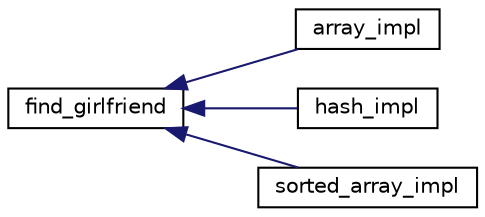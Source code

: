 digraph "Graphical Class Hierarchy"
{
  edge [fontname="Helvetica",fontsize="10",labelfontname="Helvetica",labelfontsize="10"];
  node [fontname="Helvetica",fontsize="10",shape=record];
  rankdir="LR";
  Node1 [label="find_girlfriend",height=0.2,width=0.4,color="black", fillcolor="white", style="filled",URL="$classfind__girlfriend.html",tooltip="class find_girlfriend. "];
  Node1 -> Node2 [dir="back",color="midnightblue",fontsize="10",style="solid",fontname="Helvetica"];
  Node2 [label="array_impl",height=0.2,width=0.4,color="black", fillcolor="white", style="filled",URL="$classarray__impl.html",tooltip="class array_impl. "];
  Node1 -> Node3 [dir="back",color="midnightblue",fontsize="10",style="solid",fontname="Helvetica"];
  Node3 [label="hash_impl",height=0.2,width=0.4,color="black", fillcolor="white", style="filled",URL="$classhash__impl.html",tooltip="class hash_impl. "];
  Node1 -> Node4 [dir="back",color="midnightblue",fontsize="10",style="solid",fontname="Helvetica"];
  Node4 [label="sorted_array_impl",height=0.2,width=0.4,color="black", fillcolor="white", style="filled",URL="$classsorted__array__impl.html",tooltip="class sorted_array_impl. "];
}
